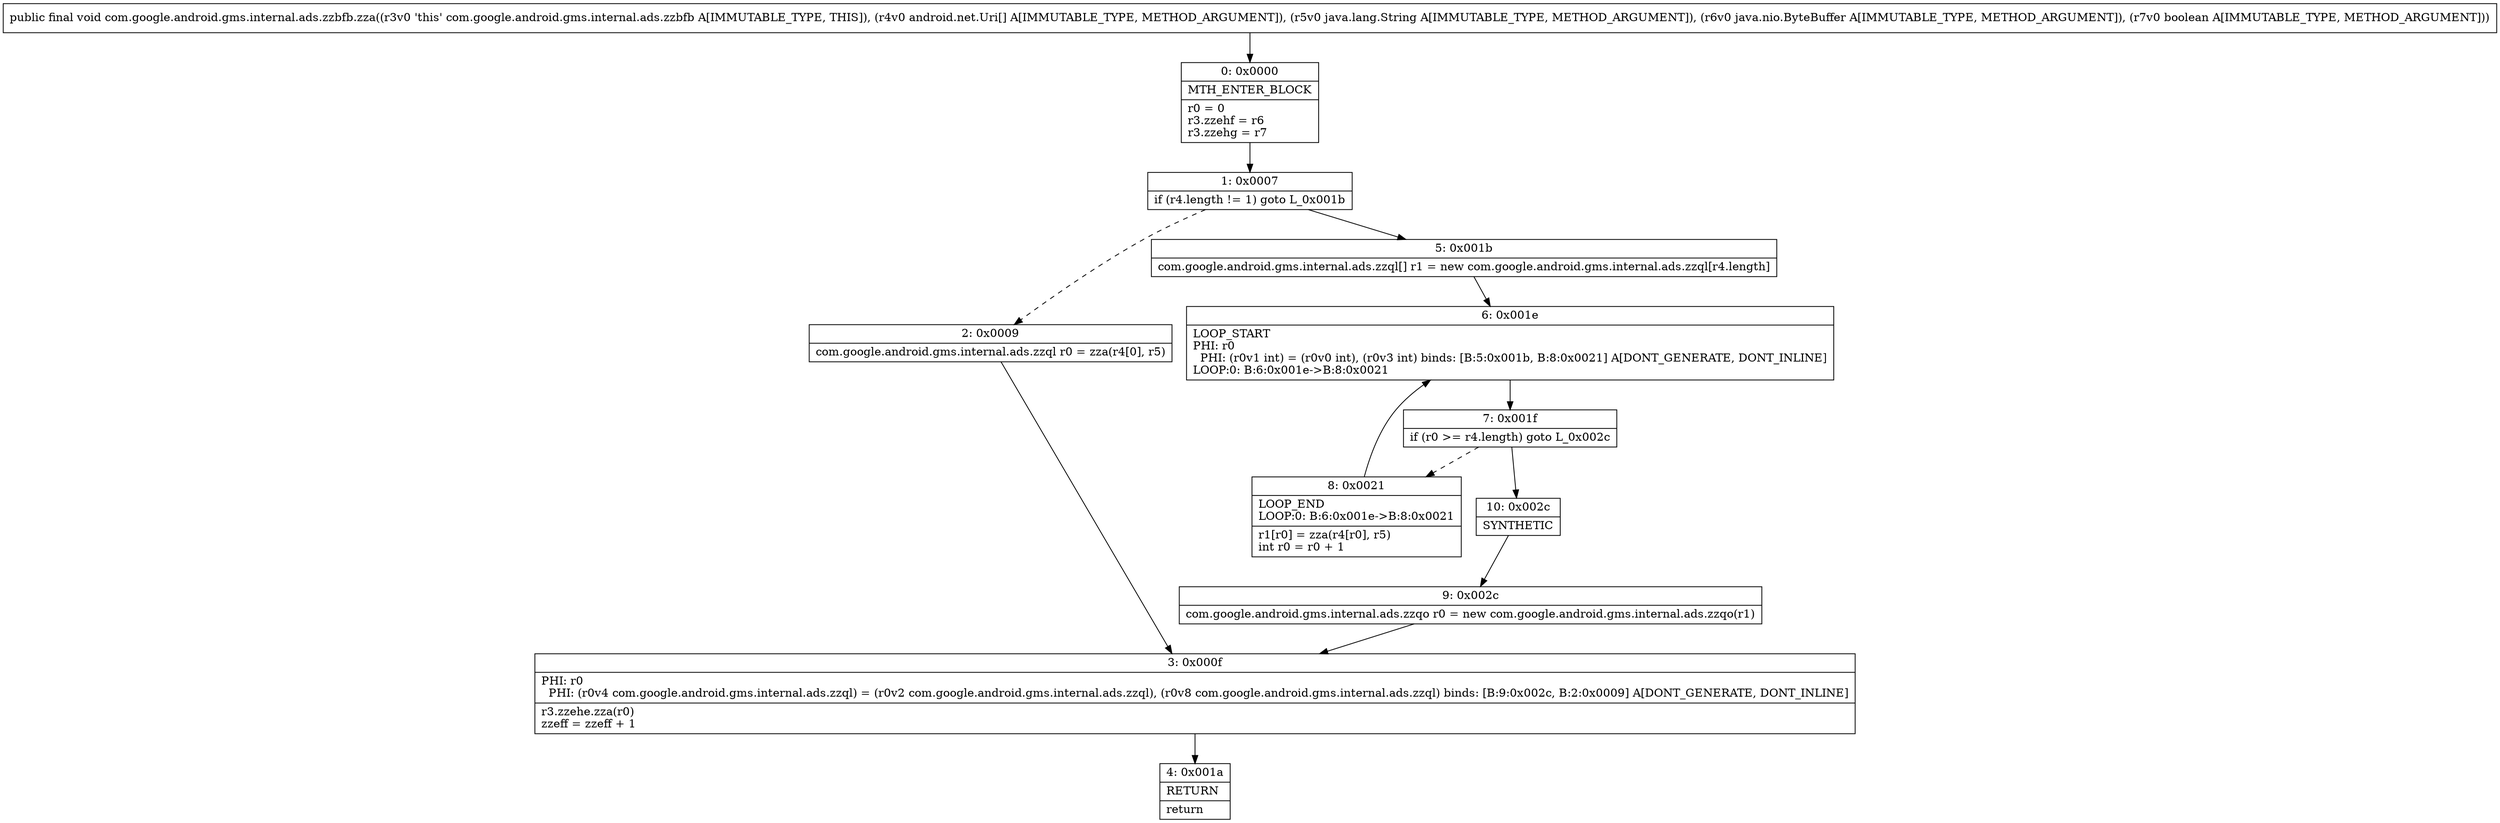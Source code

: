 digraph "CFG forcom.google.android.gms.internal.ads.zzbfb.zza([Landroid\/net\/Uri;Ljava\/lang\/String;Ljava\/nio\/ByteBuffer;Z)V" {
Node_0 [shape=record,label="{0\:\ 0x0000|MTH_ENTER_BLOCK\l|r0 = 0\lr3.zzehf = r6\lr3.zzehg = r7\l}"];
Node_1 [shape=record,label="{1\:\ 0x0007|if (r4.length != 1) goto L_0x001b\l}"];
Node_2 [shape=record,label="{2\:\ 0x0009|com.google.android.gms.internal.ads.zzql r0 = zza(r4[0], r5)\l}"];
Node_3 [shape=record,label="{3\:\ 0x000f|PHI: r0 \l  PHI: (r0v4 com.google.android.gms.internal.ads.zzql) = (r0v2 com.google.android.gms.internal.ads.zzql), (r0v8 com.google.android.gms.internal.ads.zzql) binds: [B:9:0x002c, B:2:0x0009] A[DONT_GENERATE, DONT_INLINE]\l|r3.zzehe.zza(r0)\lzzeff = zzeff + 1\l}"];
Node_4 [shape=record,label="{4\:\ 0x001a|RETURN\l|return\l}"];
Node_5 [shape=record,label="{5\:\ 0x001b|com.google.android.gms.internal.ads.zzql[] r1 = new com.google.android.gms.internal.ads.zzql[r4.length]\l}"];
Node_6 [shape=record,label="{6\:\ 0x001e|LOOP_START\lPHI: r0 \l  PHI: (r0v1 int) = (r0v0 int), (r0v3 int) binds: [B:5:0x001b, B:8:0x0021] A[DONT_GENERATE, DONT_INLINE]\lLOOP:0: B:6:0x001e\-\>B:8:0x0021\l}"];
Node_7 [shape=record,label="{7\:\ 0x001f|if (r0 \>= r4.length) goto L_0x002c\l}"];
Node_8 [shape=record,label="{8\:\ 0x0021|LOOP_END\lLOOP:0: B:6:0x001e\-\>B:8:0x0021\l|r1[r0] = zza(r4[r0], r5)\lint r0 = r0 + 1\l}"];
Node_9 [shape=record,label="{9\:\ 0x002c|com.google.android.gms.internal.ads.zzqo r0 = new com.google.android.gms.internal.ads.zzqo(r1)\l}"];
Node_10 [shape=record,label="{10\:\ 0x002c|SYNTHETIC\l}"];
MethodNode[shape=record,label="{public final void com.google.android.gms.internal.ads.zzbfb.zza((r3v0 'this' com.google.android.gms.internal.ads.zzbfb A[IMMUTABLE_TYPE, THIS]), (r4v0 android.net.Uri[] A[IMMUTABLE_TYPE, METHOD_ARGUMENT]), (r5v0 java.lang.String A[IMMUTABLE_TYPE, METHOD_ARGUMENT]), (r6v0 java.nio.ByteBuffer A[IMMUTABLE_TYPE, METHOD_ARGUMENT]), (r7v0 boolean A[IMMUTABLE_TYPE, METHOD_ARGUMENT])) }"];
MethodNode -> Node_0;
Node_0 -> Node_1;
Node_1 -> Node_2[style=dashed];
Node_1 -> Node_5;
Node_2 -> Node_3;
Node_3 -> Node_4;
Node_5 -> Node_6;
Node_6 -> Node_7;
Node_7 -> Node_8[style=dashed];
Node_7 -> Node_10;
Node_8 -> Node_6;
Node_9 -> Node_3;
Node_10 -> Node_9;
}

